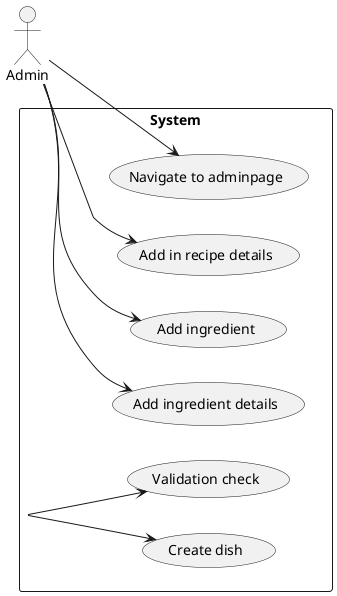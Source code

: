 @startuml Create dish
left to right direction
actor "Admin" as Admin
rectangle System {
  usecase "Navigate to adminpage" as UC1
  usecase "Add in recipe details" as UC2
  usecase "Add ingredient" as UC3
  usecase "Add ingredient details" as UC4
  usecase "Validation check" as UC5
  usecase "Create dish" as UC6
}

Admin --> UC1
Admin --> UC2
Admin --> UC3
Admin --> UC4
System --> UC5
System --> UC6
@enduml